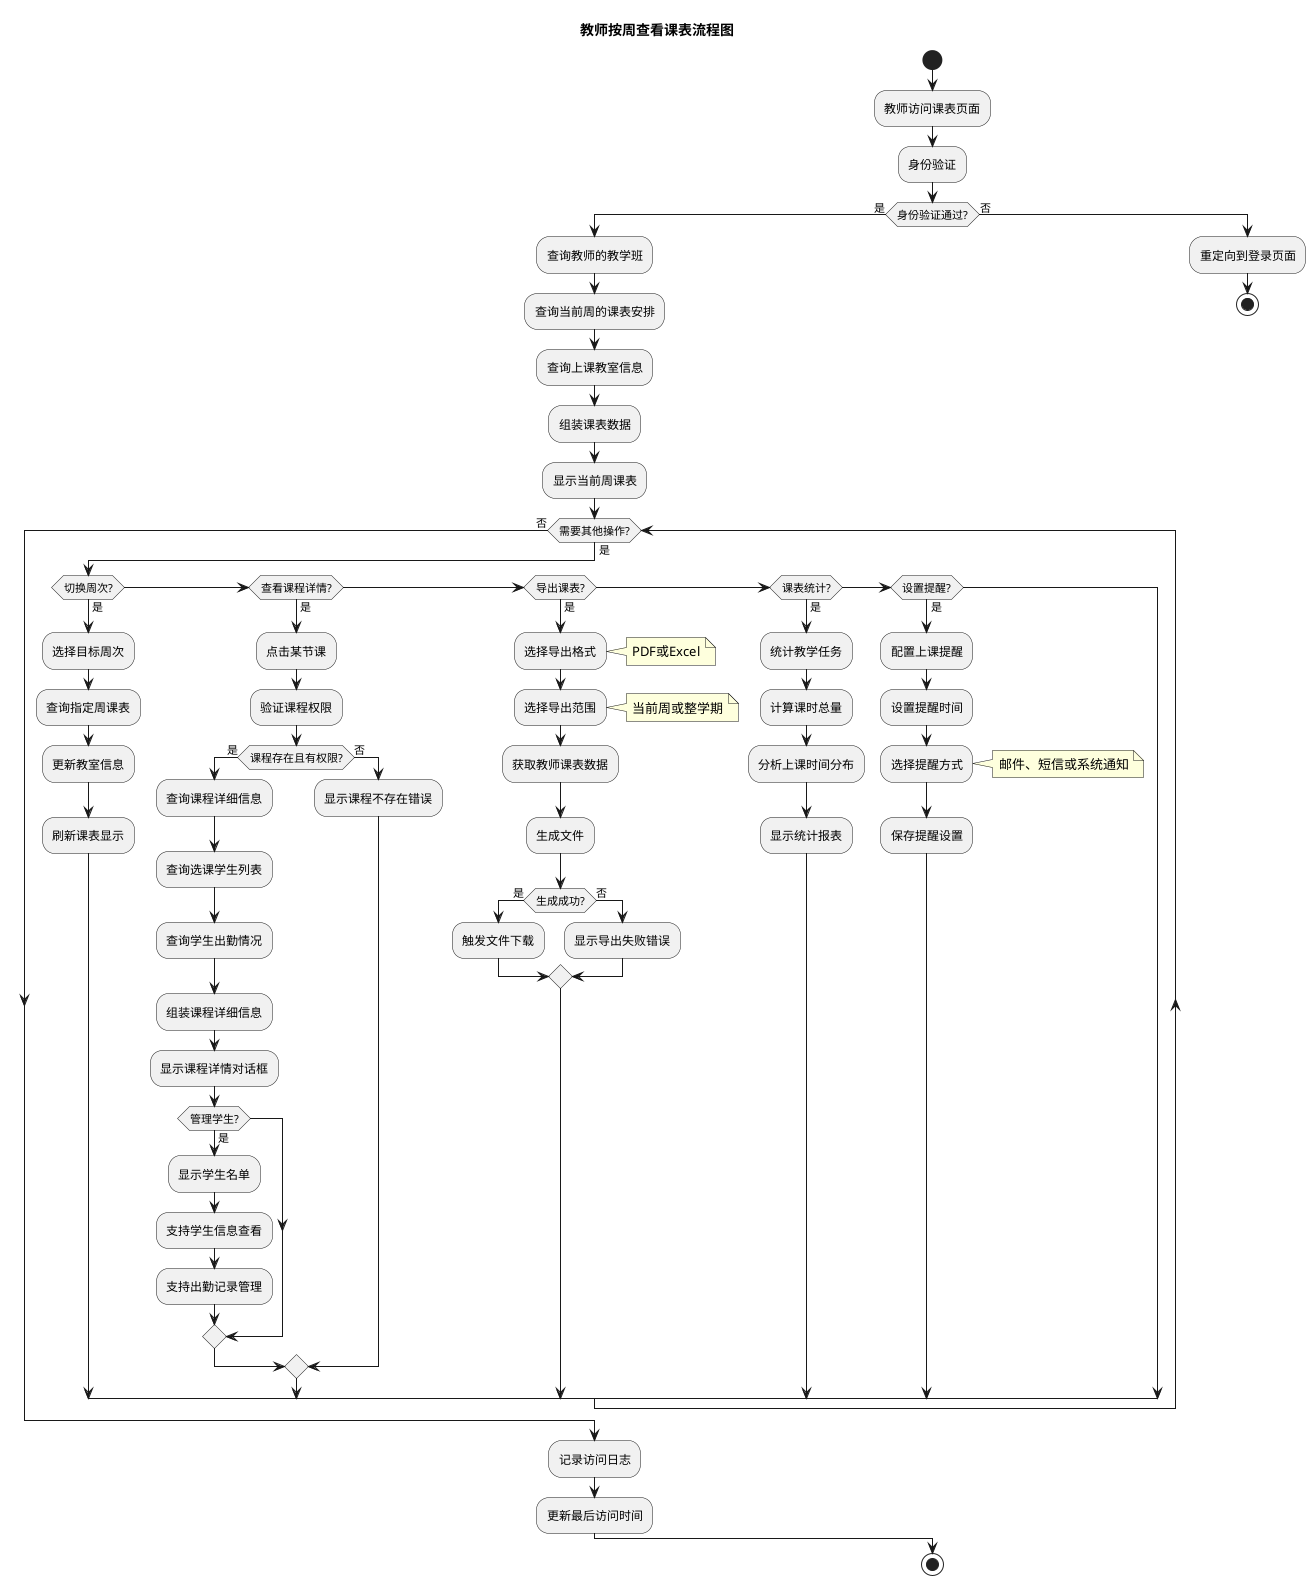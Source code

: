 @startuml 教师按周查看课表流程图
title 教师按周查看课表流程图

start

:教师访问课表页面;
:身份验证;

if (身份验证通过?) then (是)
    :查询教师的教学班;
    :查询当前周的课表安排;
    :查询上课教室信息;
    :组装课表数据;
    :显示当前周课表;
    
    while (需要其他操作?) is (是)
        if (切换周次?) then (是)
            :选择目标周次;
            :查询指定周课表;
            :更新教室信息;
            :刷新课表显示;
            
        elseif (查看课程详情?) then (是)
            :点击某节课;
            :验证课程权限;
            
            if (课程存在且有权限?) then (是)
                :查询课程详细信息;
                :查询选课学生列表;
                :查询学生出勤情况;
                :组装课程详细信息;
                :显示课程详情对话框;
                
                if (管理学生?) then (是)
                    :显示学生名单;
                    :支持学生信息查看;
                    :支持出勤记录管理;
                endif
            else (否)
                :显示课程不存在错误;
            endif
            
        elseif (导出课表?) then (是)
            :选择导出格式;
            note right: PDF或Excel
            :选择导出范围;
            note right: 当前周或整学期
            :获取教师课表数据;
            :生成文件;
            
            if (生成成功?) then (是)
                :触发文件下载;
            else (否)
                :显示导出失败错误;
            endif
            
        elseif (课表统计?) then (是)
            :统计教学任务;
            :计算课时总量;
            :分析上课时间分布;
            :显示统计报表;
            
        elseif (设置提醒?) then (是)
            :配置上课提醒;
            :设置提醒时间;
            :选择提醒方式;
            note right: 邮件、短信或系统通知
            :保存提醒设置;
        endif
    endwhile (否)
    
    :记录访问日志;
    :更新最后访问时间;
else (否)
    :重定向到登录页面;
    stop
endif

stop

@enduml 